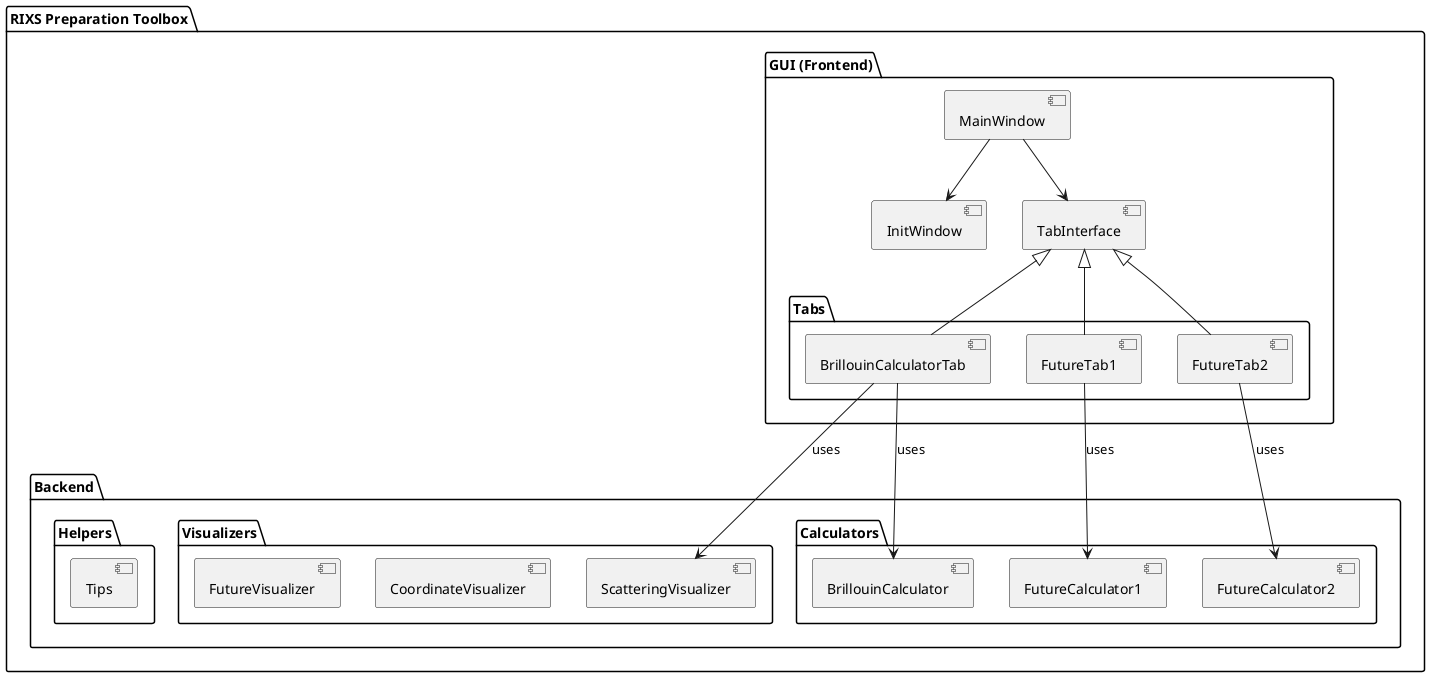 @startuml RIXS Preparation Toolbox Structure

package "RIXS Preparation Toolbox" {
  
  package "GUI (Frontend)" {
    [MainWindow]
    [InitWindow]
    [TabInterface]
    
    package "Tabs" {
      [BrillouinCalculatorTab]
      [FutureTab1]
      [FutureTab2]
    }
  }
  
  package "Backend" {
    package "Calculators" {
      [BrillouinCalculator]
      [FutureCalculator1]
      [FutureCalculator2]
    }
    
    package "Visualizers" {
      [ScatteringVisualizer]
      [CoordinateVisualizer]
      [FutureVisualizer]
    }
    
    package "Helpers" {
      [Tips]
    }
  }
  
  [TabInterface] <|-- [BrillouinCalculatorTab]
  [TabInterface] <|-- [FutureTab1]
  [TabInterface] <|-- [FutureTab2]
  
  [MainWindow] --> [TabInterface]
  [MainWindow] --> [InitWindow]
  
  [BrillouinCalculatorTab] --> [BrillouinCalculator] : uses
  [BrillouinCalculatorTab] --> [ScatteringVisualizer] : uses
  
  [FutureTab1] --> [FutureCalculator1] : uses
  [FutureTab2] --> [FutureCalculator2] : uses
}

@enduml 